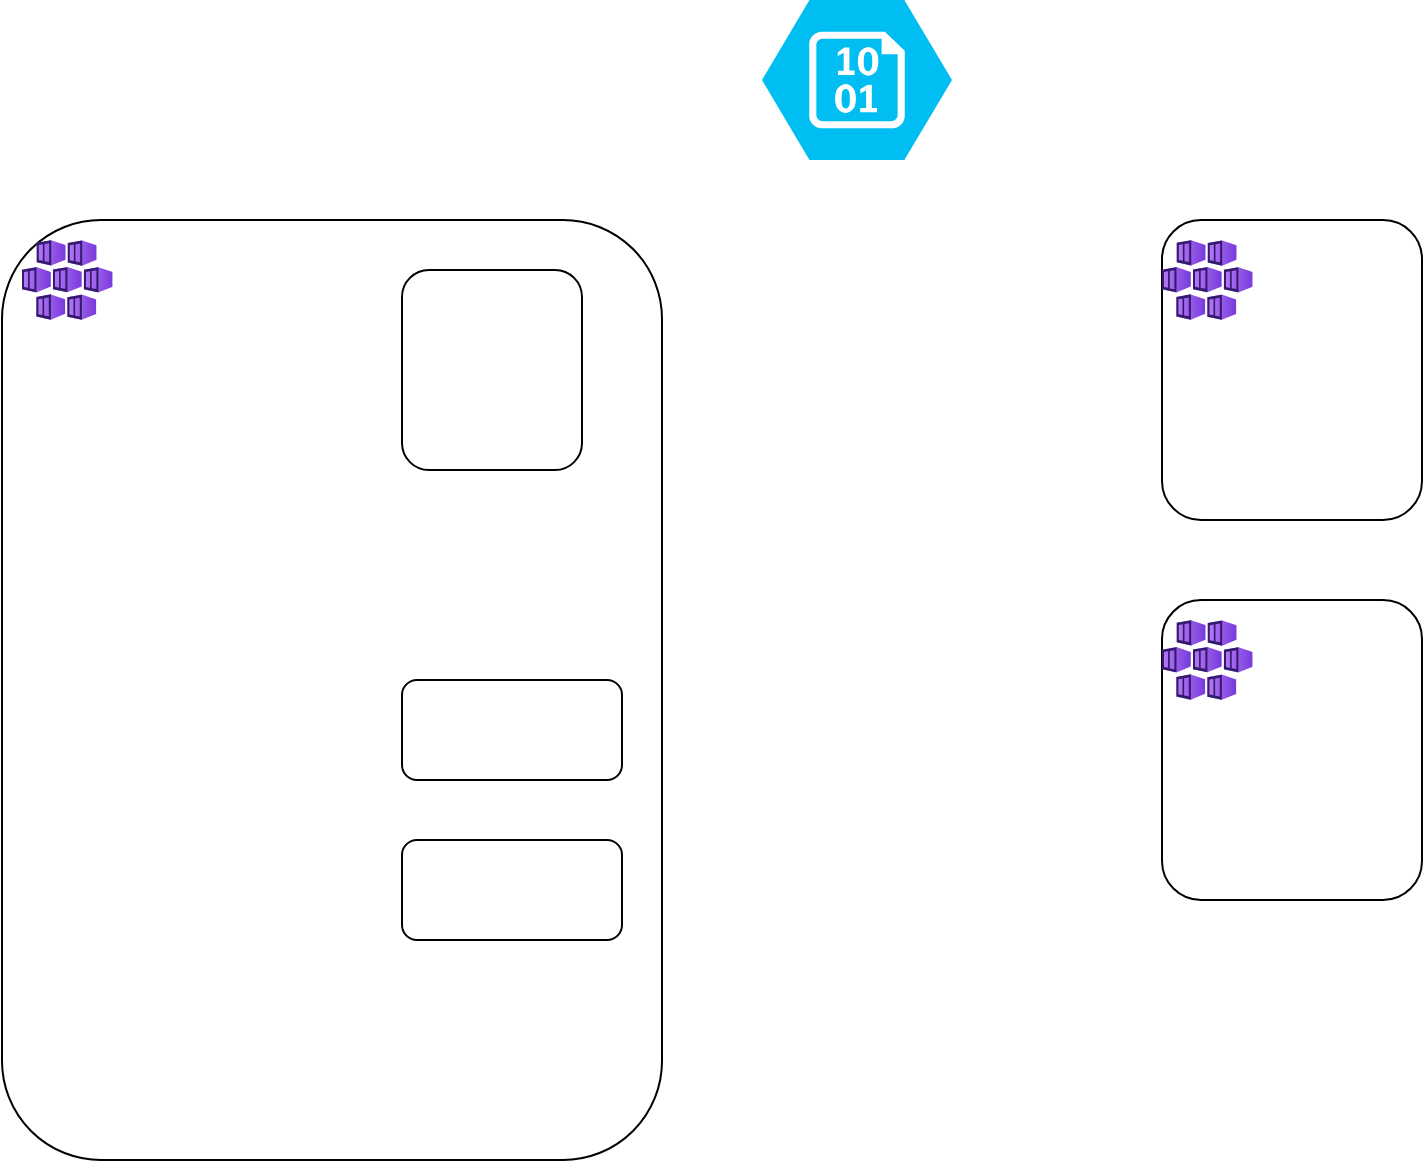 <mxfile version="24.2.7" type="github">
  <diagram name="Page-1" id="RApj-0nbQO1Q3FxsVnuJ">
    <mxGraphModel dx="1026" dy="650" grid="1" gridSize="10" guides="1" tooltips="1" connect="1" arrows="1" fold="1" page="1" pageScale="1" pageWidth="850" pageHeight="1100" math="0" shadow="0">
      <root>
        <mxCell id="0" />
        <mxCell id="1" parent="0" />
        <mxCell id="sZqguTcHC14YNJKMhpEw-3" value="" style="rounded=1;whiteSpace=wrap;html=1;" vertex="1" parent="1">
          <mxGeometry x="20" y="150" width="330" height="470" as="geometry" />
        </mxCell>
        <mxCell id="sZqguTcHC14YNJKMhpEw-4" value="" style="image;aspect=fixed;html=1;points=[];align=center;fontSize=12;image=img/lib/azure2/compute/Kubernetes_Services.svg;" vertex="1" parent="1">
          <mxGeometry x="30" y="160" width="45.33" height="40" as="geometry" />
        </mxCell>
        <mxCell id="sZqguTcHC14YNJKMhpEw-5" value="" style="verticalLabelPosition=bottom;html=1;verticalAlign=top;align=center;strokeColor=none;fillColor=#00BEF2;shape=mxgraph.azure.storage_blob;" vertex="1" parent="1">
          <mxGeometry x="400" y="40" width="95" height="80" as="geometry" />
        </mxCell>
        <mxCell id="sZqguTcHC14YNJKMhpEw-6" value="" style="rounded=1;whiteSpace=wrap;html=1;" vertex="1" parent="1">
          <mxGeometry x="600" y="150" width="130" height="150" as="geometry" />
        </mxCell>
        <mxCell id="sZqguTcHC14YNJKMhpEw-7" value="" style="rounded=1;whiteSpace=wrap;html=1;" vertex="1" parent="1">
          <mxGeometry x="600" y="340" width="130" height="150" as="geometry" />
        </mxCell>
        <mxCell id="sZqguTcHC14YNJKMhpEw-8" value="" style="shape=image;html=1;verticalAlign=top;verticalLabelPosition=bottom;labelBackgroundColor=#ffffff;imageAspect=0;aspect=fixed;image=https://cdn2.iconfinder.com/data/icons/social-media-2285/512/1_Slack_colored_svg-128.png" vertex="1" parent="1">
          <mxGeometry x="400" y="515" width="70" height="70" as="geometry" />
        </mxCell>
        <mxCell id="sZqguTcHC14YNJKMhpEw-9" value="" style="image;aspect=fixed;html=1;points=[];align=center;fontSize=12;image=img/lib/azure2/compute/Kubernetes_Services.svg;" vertex="1" parent="1">
          <mxGeometry x="600" y="160" width="45.33" height="40" as="geometry" />
        </mxCell>
        <mxCell id="sZqguTcHC14YNJKMhpEw-10" value="" style="image;aspect=fixed;html=1;points=[];align=center;fontSize=12;image=img/lib/azure2/compute/Kubernetes_Services.svg;" vertex="1" parent="1">
          <mxGeometry x="600" y="350" width="45.33" height="40" as="geometry" />
        </mxCell>
        <mxCell id="sZqguTcHC14YNJKMhpEw-11" value="" style="shape=image;verticalLabelPosition=bottom;labelBackgroundColor=default;verticalAlign=top;aspect=fixed;imageAspect=0;image=https://static-00.iconduck.com/assets.00/thanos-icon-2048x2048-fk3fewoq.png;" vertex="1" parent="1">
          <mxGeometry x="30" y="290" width="70" height="70" as="geometry" />
        </mxCell>
        <mxCell id="sZqguTcHC14YNJKMhpEw-12" value="" style="rounded=1;whiteSpace=wrap;html=1;" vertex="1" parent="1">
          <mxGeometry x="220" y="175" width="90" height="100" as="geometry" />
        </mxCell>
        <mxCell id="sZqguTcHC14YNJKMhpEw-13" value="" style="shape=image;verticalLabelPosition=bottom;labelBackgroundColor=default;verticalAlign=top;aspect=fixed;imageAspect=0;image=https://static-00.iconduck.com/assets.00/thanos-icon-2048x2048-fk3fewoq.png;" vertex="1" parent="1">
          <mxGeometry x="230" y="315" width="45" height="45" as="geometry" />
        </mxCell>
        <mxCell id="sZqguTcHC14YNJKMhpEw-14" value="" style="rounded=1;whiteSpace=wrap;html=1;" vertex="1" parent="1">
          <mxGeometry x="220" y="380" width="110" height="50" as="geometry" />
        </mxCell>
        <mxCell id="sZqguTcHC14YNJKMhpEw-15" value="" style="rounded=1;whiteSpace=wrap;html=1;" vertex="1" parent="1">
          <mxGeometry x="220" y="460" width="110" height="50" as="geometry" />
        </mxCell>
        <mxCell id="sZqguTcHC14YNJKMhpEw-16" value="" style="shape=image;verticalLabelPosition=bottom;labelBackgroundColor=default;verticalAlign=top;aspect=fixed;imageAspect=0;image=https://static-00.iconduck.com/assets.00/thanos-icon-2048x2048-fk3fewoq.png;" vertex="1" parent="1">
          <mxGeometry x="40" y="525" width="50" height="50" as="geometry" />
        </mxCell>
        <mxCell id="sZqguTcHC14YNJKMhpEw-17" value="" style="shape=image;verticalLabelPosition=bottom;labelBackgroundColor=default;verticalAlign=top;aspect=fixed;imageAspect=0;image=https://devopy.io/wp-content/uploads/2019/02/bell_260.svg;" vertex="1" parent="1">
          <mxGeometry x="230" y="525" width="55" height="55" as="geometry" />
        </mxCell>
      </root>
    </mxGraphModel>
  </diagram>
</mxfile>
